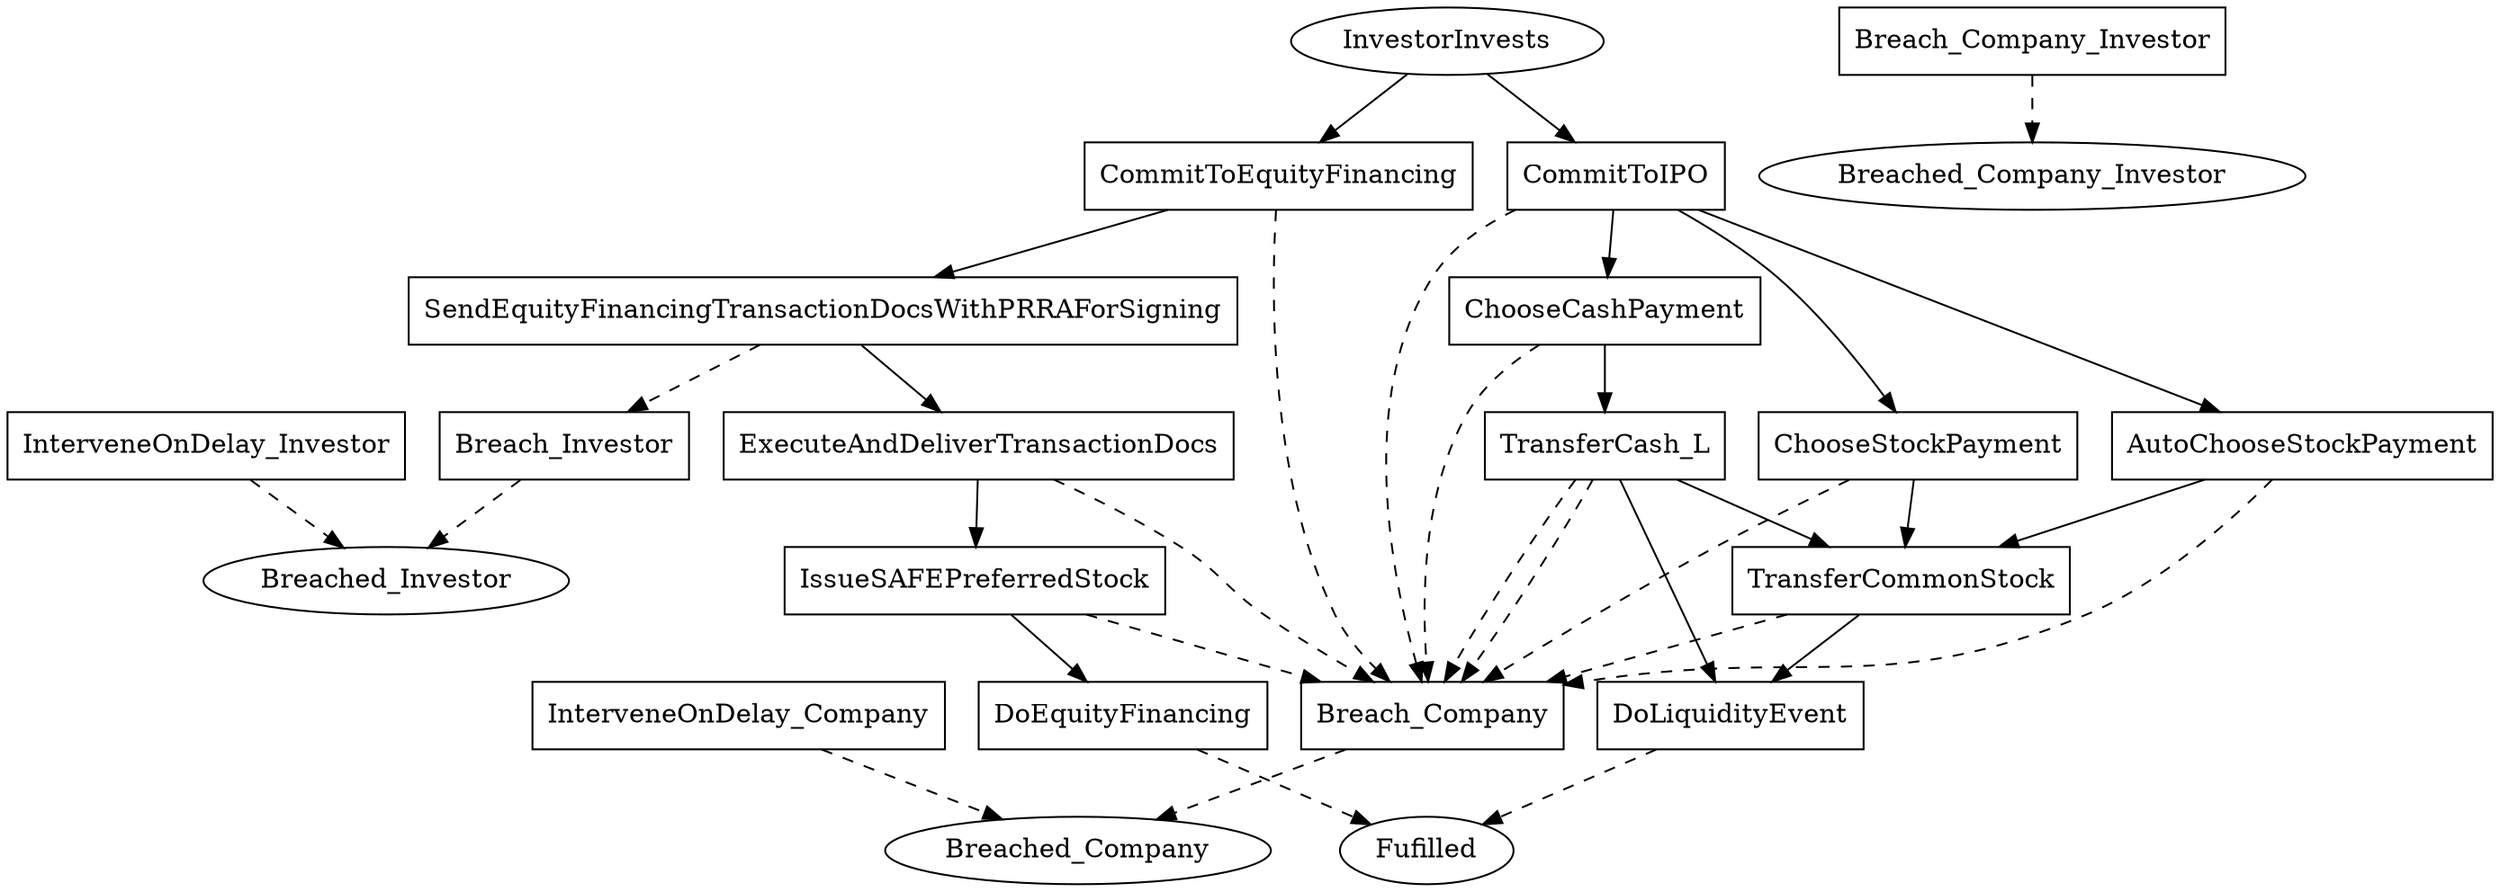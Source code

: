 // THIS IS A GENERATED FILE. DO NOT EDIT.

digraph safe_tutorial {    
    Fulfilled[label=Fufilled];
    InvestorInvests[label=InvestorInvests];
	Breached_Investor[label=Breached_Investor];
	Breached_Company[label=Breached_Company];
	Breached_Company_Investor[label=Breached_Company_Investor]
    
     
    CommitToEquityFinancing[label=CommitToEquityFinancing,shape=box];
	SendEquityFinancingTransactionDocsWithPRRAForSigning[label=SendEquityFinancingTransactionDocsWithPRRAForSigning,shape=box];
	ExecuteAndDeliverTransactionDocs[label=ExecuteAndDeliverTransactionDocs,shape=box];
	IssueSAFEPreferredStock[label=IssueSAFEPreferredStock,shape=box];
	DoEquityFinancing[label=DoEquityFinancing,shape=box];
	CommitToIPO[label=CommitToIPO,shape=box];
	AutoChooseStockPayment[label=AutoChooseStockPayment,shape=box];
	ChooseStockPayment[label=ChooseStockPayment,shape=box];
	TransferCommonStock[label=TransferCommonStock,shape=box];
	ChooseCashPayment[label=ChooseCashPayment,shape=box];
	TransferCash_L[label=TransferCash_L,shape=box];
	DoLiquidityEvent[label=DoLiquidityEvent,shape=box];
	Breach_Investor[label=Breach_Investor,shape=box];
	Breach_Company[label=Breach_Company,shape=box];
	Breach_Company_Investor[label=Breach_Company_Investor,shape=box];
	InterveneOnDelay_Investor[label=InterveneOnDelay_Investor,shape=box];
	InterveneOnDelay_Company[label=InterveneOnDelay_Company,shape=box]    
    
    
    
    InvestorInvests -> CommitToEquityFinancing;
	InvestorInvests -> CommitToIPO;
	CommitToEquityFinancing -> SendEquityFinancingTransactionDocsWithPRRAForSigning;
	CommitToEquityFinancing -> Breach_Company [style=dashed];
	SendEquityFinancingTransactionDocsWithPRRAForSigning -> ExecuteAndDeliverTransactionDocs;
	SendEquityFinancingTransactionDocsWithPRRAForSigning -> Breach_Investor [style=dashed];
	ExecuteAndDeliverTransactionDocs -> IssueSAFEPreferredStock;
	ExecuteAndDeliverTransactionDocs -> Breach_Company [style=dashed];
	IssueSAFEPreferredStock -> DoEquityFinancing;
	IssueSAFEPreferredStock -> Breach_Company [style=dashed];
	CommitToIPO -> ChooseCashPayment;
	CommitToIPO -> ChooseStockPayment;
	CommitToIPO -> AutoChooseStockPayment;
	CommitToIPO -> Breach_Company [style=dashed];
	AutoChooseStockPayment -> TransferCommonStock;
	AutoChooseStockPayment -> Breach_Company [style=dashed];
	ChooseStockPayment -> TransferCommonStock;
	ChooseStockPayment -> Breach_Company [style=dashed];
	TransferCommonStock -> DoLiquidityEvent;
	TransferCommonStock -> Breach_Company [style=dashed];
	ChooseCashPayment -> TransferCash_L;
	ChooseCashPayment -> Breach_Company [style=dashed];
	TransferCash_L -> TransferCommonStock;
	TransferCash_L -> Breach_Company [style=dashed];
	TransferCash_L -> DoLiquidityEvent;
	TransferCash_L -> Breach_Company [style=dashed]
    
    DoEquityFinancing -> Fulfilled [style=dashed];
	DoLiquidityEvent -> Fulfilled [style=dashed];
	Breach_Investor -> Breached_Investor [style=dashed];
	Breach_Company -> Breached_Company [style=dashed];
	Breach_Company_Investor -> Breached_Company_Investor [style=dashed];
	InterveneOnDelay_Investor -> Breached_Investor [style=dashed];
	InterveneOnDelay_Company -> Breached_Company [style=dashed];
	     
    
       
}